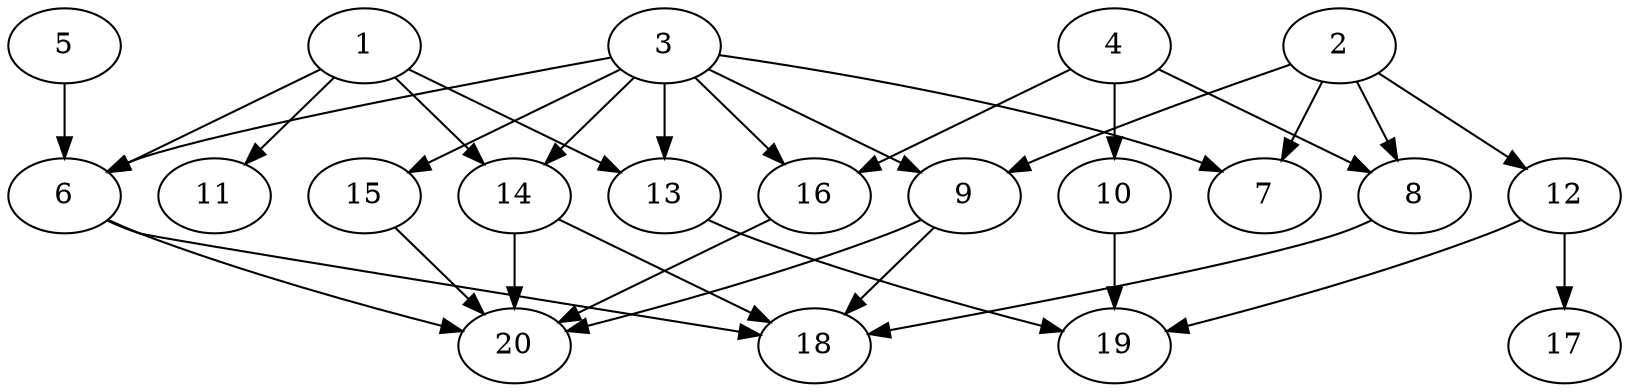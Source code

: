 // DAG automatically generated by daggen at Thu Oct  3 13:58:43 2019
// ./daggen --dot -n 20 --ccr 0.5 --fat 0.7 --regular 0.5 --density 0.6 --mindata 5242880 --maxdata 52428800 
digraph G {
  1 [size="82657280", alpha="0.19", expect_size="41328640"] 
  1 -> 6 [size ="41328640"]
  1 -> 11 [size ="41328640"]
  1 -> 13 [size ="41328640"]
  1 -> 14 [size ="41328640"]
  2 [size="18618368", alpha="0.11", expect_size="9309184"] 
  2 -> 7 [size ="9309184"]
  2 -> 8 [size ="9309184"]
  2 -> 9 [size ="9309184"]
  2 -> 12 [size ="9309184"]
  3 [size="22740992", alpha="0.12", expect_size="11370496"] 
  3 -> 6 [size ="11370496"]
  3 -> 7 [size ="11370496"]
  3 -> 9 [size ="11370496"]
  3 -> 13 [size ="11370496"]
  3 -> 14 [size ="11370496"]
  3 -> 15 [size ="11370496"]
  3 -> 16 [size ="11370496"]
  4 [size="51169280", alpha="0.17", expect_size="25584640"] 
  4 -> 8 [size ="25584640"]
  4 -> 10 [size ="25584640"]
  4 -> 16 [size ="25584640"]
  5 [size="72280064", alpha="0.09", expect_size="36140032"] 
  5 -> 6 [size ="36140032"]
  6 [size="54038528", alpha="0.04", expect_size="27019264"] 
  6 -> 18 [size ="27019264"]
  6 -> 20 [size ="27019264"]
  7 [size="46540800", alpha="0.16", expect_size="23270400"] 
  8 [size="18563072", alpha="0.06", expect_size="9281536"] 
  8 -> 18 [size ="9281536"]
  9 [size="100208640", alpha="0.11", expect_size="50104320"] 
  9 -> 18 [size ="50104320"]
  9 -> 20 [size ="50104320"]
  10 [size="47874048", alpha="0.10", expect_size="23937024"] 
  10 -> 19 [size ="23937024"]
  11 [size="101828608", alpha="0.16", expect_size="50914304"] 
  12 [size="97511424", alpha="0.20", expect_size="48755712"] 
  12 -> 17 [size ="48755712"]
  12 -> 19 [size ="48755712"]
  13 [size="56930304", alpha="0.04", expect_size="28465152"] 
  13 -> 19 [size ="28465152"]
  14 [size="20692992", alpha="0.10", expect_size="10346496"] 
  14 -> 18 [size ="10346496"]
  14 -> 20 [size ="10346496"]
  15 [size="101216256", alpha="0.04", expect_size="50608128"] 
  15 -> 20 [size ="50608128"]
  16 [size="50284544", alpha="0.03", expect_size="25142272"] 
  16 -> 20 [size ="25142272"]
  17 [size="67530752", alpha="0.17", expect_size="33765376"] 
  18 [size="49661952", alpha="0.15", expect_size="24830976"] 
  19 [size="76204032", alpha="0.19", expect_size="38102016"] 
  20 [size="31791104", alpha="0.08", expect_size="15895552"] 
}

